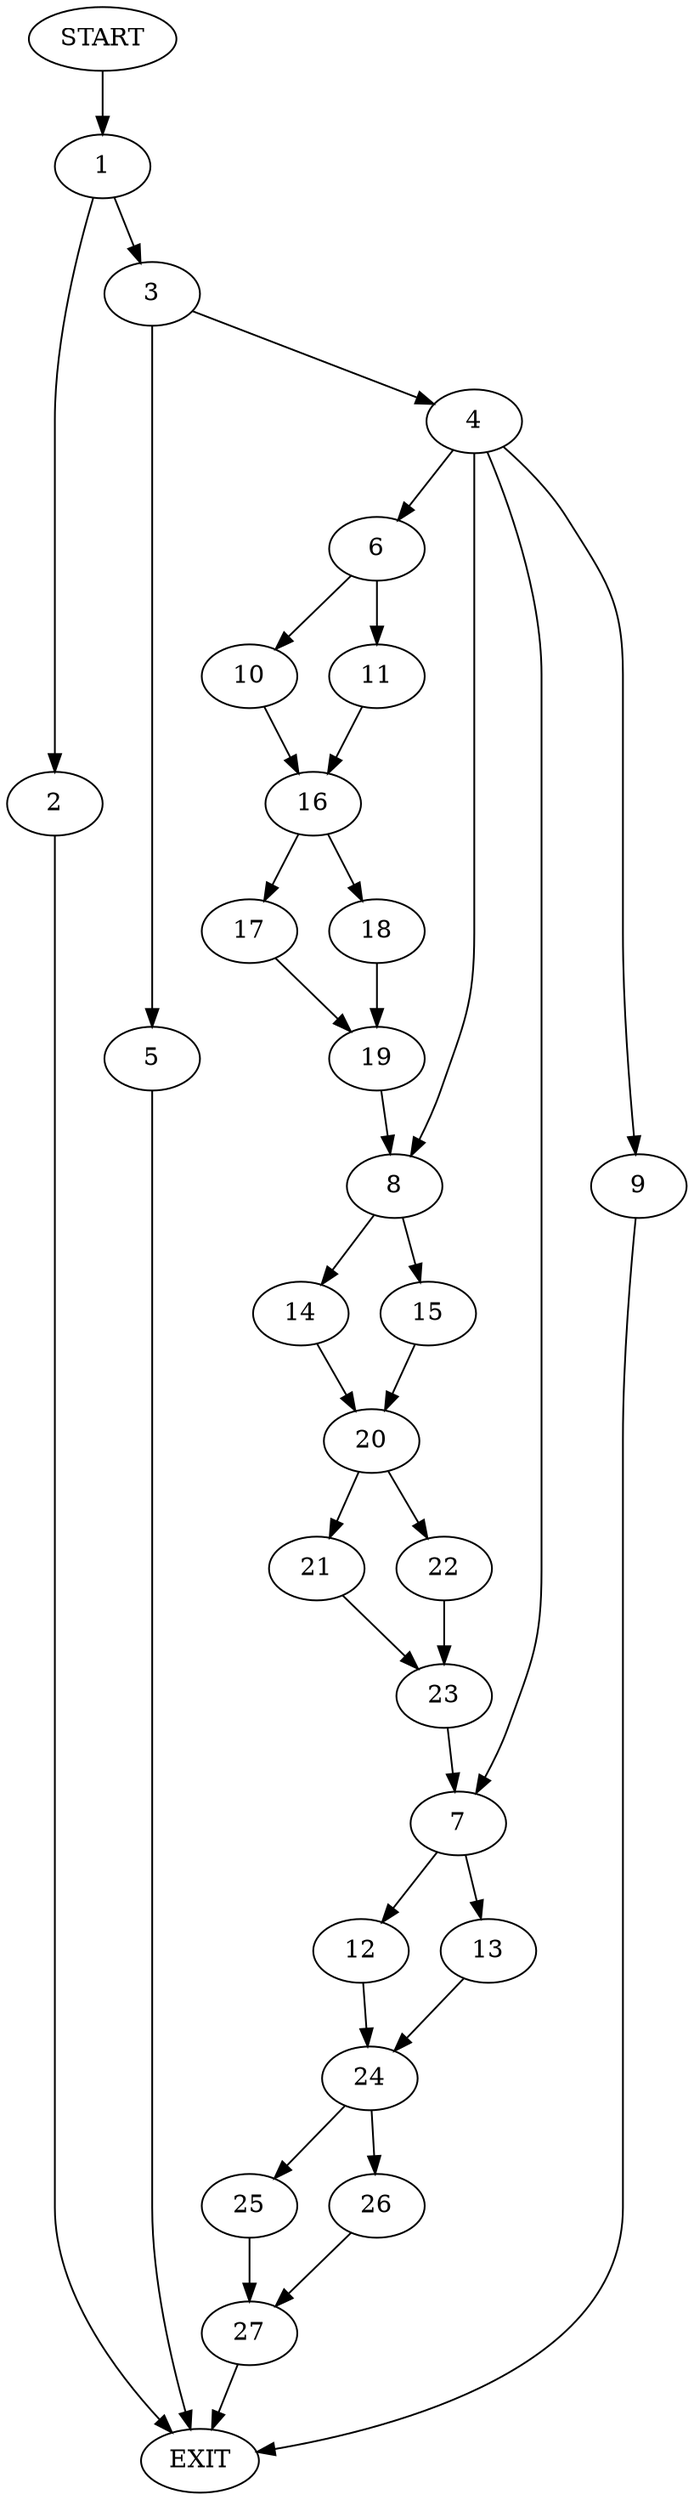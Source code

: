 digraph {
0 [label="START"]
28 [label="EXIT"]
0 -> 1
1 -> 2
1 -> 3
2 -> 28
3 -> 4
3 -> 5
4 -> 6
4 -> 7
4 -> 8
4 -> 9
5 -> 28
6 -> 10
6 -> 11
7 -> 12
7 -> 13
8 -> 14
8 -> 15
9 -> 28
11 -> 16
10 -> 16
16 -> 17
16 -> 18
17 -> 19
18 -> 19
19 -> 8
14 -> 20
15 -> 20
20 -> 21
20 -> 22
21 -> 23
22 -> 23
23 -> 7
12 -> 24
13 -> 24
24 -> 25
24 -> 26
25 -> 27
26 -> 27
27 -> 28
}
